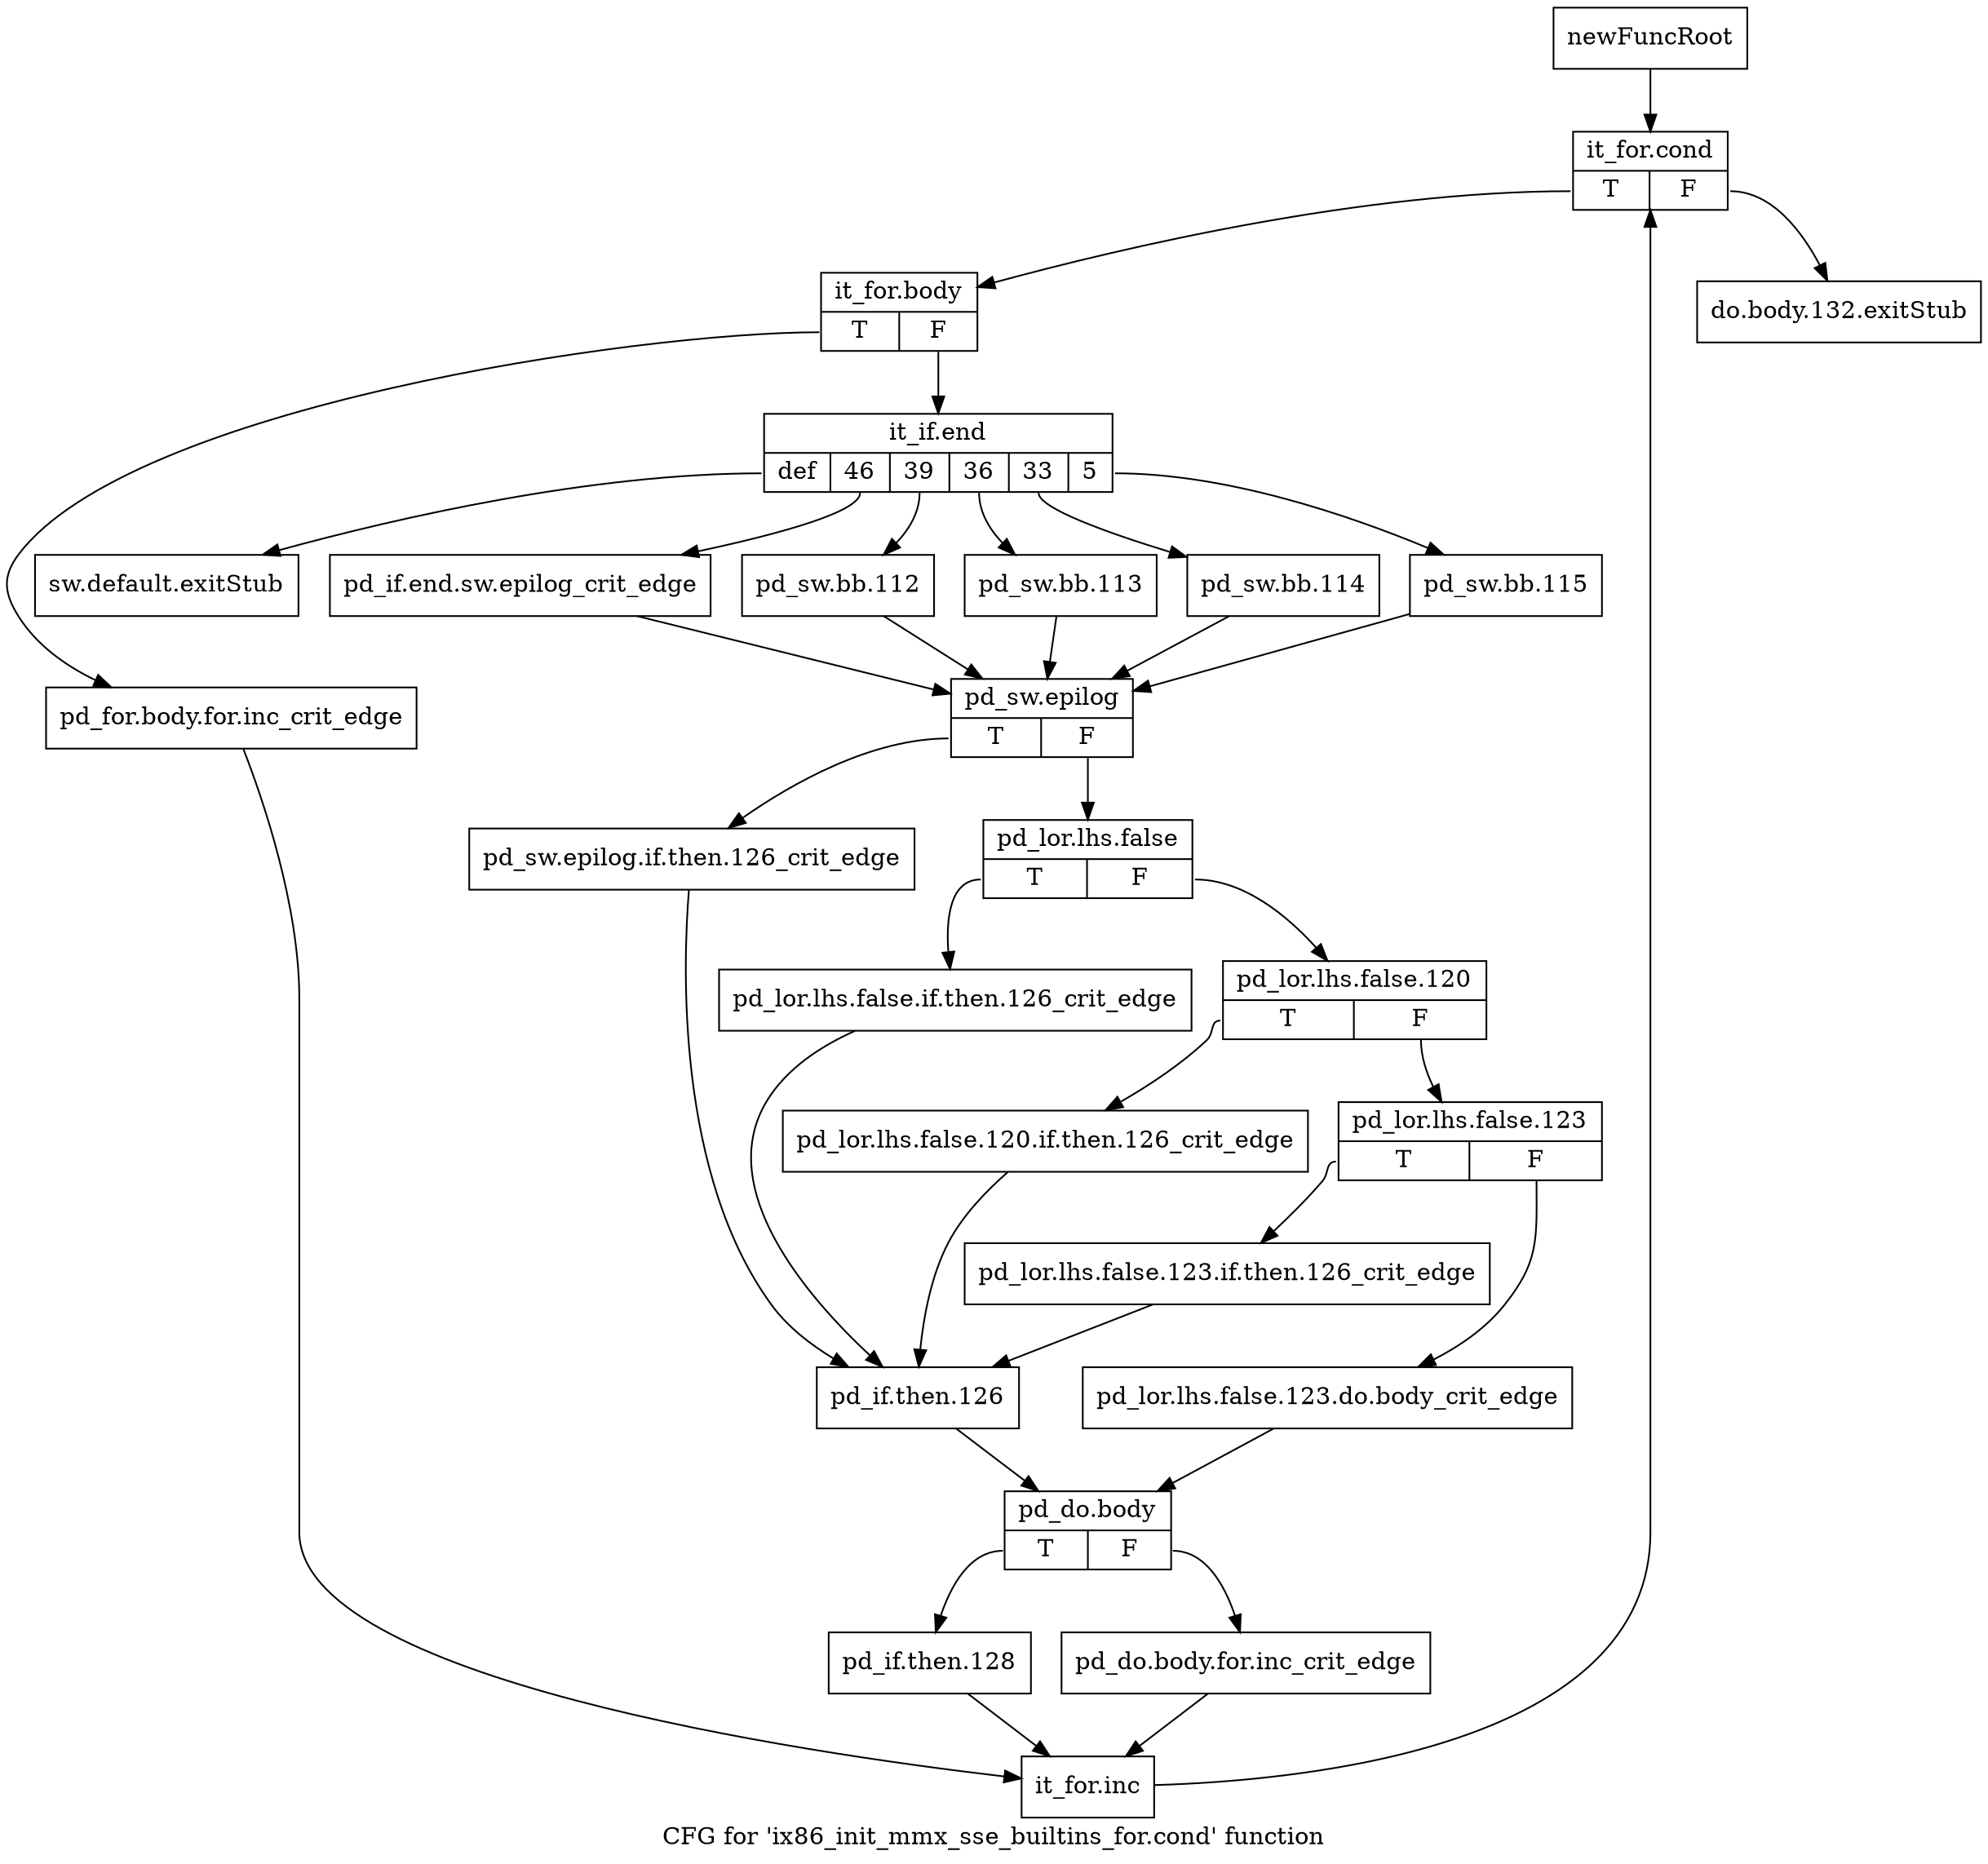 digraph "CFG for 'ix86_init_mmx_sse_builtins_for.cond' function" {
	label="CFG for 'ix86_init_mmx_sse_builtins_for.cond' function";

	Node0xc6e11f0 [shape=record,label="{newFuncRoot}"];
	Node0xc6e11f0 -> Node0xc6e12e0;
	Node0xc6e1240 [shape=record,label="{do.body.132.exitStub}"];
	Node0xc6e1290 [shape=record,label="{sw.default.exitStub}"];
	Node0xc6e12e0 [shape=record,label="{it_for.cond|{<s0>T|<s1>F}}"];
	Node0xc6e12e0:s0 -> Node0xc6e1330;
	Node0xc6e12e0:s1 -> Node0xc6e1240;
	Node0xc6e1330 [shape=record,label="{it_for.body|{<s0>T|<s1>F}}"];
	Node0xc6e1330:s0 -> Node0xc6e1970;
	Node0xc6e1330:s1 -> Node0xc6e1380;
	Node0xc6e1380 [shape=record,label="{it_if.end|{<s0>def|<s1>46|<s2>39|<s3>36|<s4>33|<s5>5}}"];
	Node0xc6e1380:s0 -> Node0xc6e1290;
	Node0xc6e1380:s1 -> Node0xc6e1510;
	Node0xc6e1380:s2 -> Node0xc6e14c0;
	Node0xc6e1380:s3 -> Node0xc6e1470;
	Node0xc6e1380:s4 -> Node0xc6e1420;
	Node0xc6e1380:s5 -> Node0xc6e13d0;
	Node0xc6e13d0 [shape=record,label="{pd_sw.bb.115}"];
	Node0xc6e13d0 -> Node0xc6e1560;
	Node0xc6e1420 [shape=record,label="{pd_sw.bb.114}"];
	Node0xc6e1420 -> Node0xc6e1560;
	Node0xc6e1470 [shape=record,label="{pd_sw.bb.113}"];
	Node0xc6e1470 -> Node0xc6e1560;
	Node0xc6e14c0 [shape=record,label="{pd_sw.bb.112}"];
	Node0xc6e14c0 -> Node0xc6e1560;
	Node0xc6e1510 [shape=record,label="{pd_if.end.sw.epilog_crit_edge}"];
	Node0xc6e1510 -> Node0xc6e1560;
	Node0xc6e1560 [shape=record,label="{pd_sw.epilog|{<s0>T|<s1>F}}"];
	Node0xc6e1560:s0 -> Node0xc6e17e0;
	Node0xc6e1560:s1 -> Node0xc6e15b0;
	Node0xc6e15b0 [shape=record,label="{pd_lor.lhs.false|{<s0>T|<s1>F}}"];
	Node0xc6e15b0:s0 -> Node0xc6e1790;
	Node0xc6e15b0:s1 -> Node0xc6e1600;
	Node0xc6e1600 [shape=record,label="{pd_lor.lhs.false.120|{<s0>T|<s1>F}}"];
	Node0xc6e1600:s0 -> Node0xc6e1740;
	Node0xc6e1600:s1 -> Node0xc6e1650;
	Node0xc6e1650 [shape=record,label="{pd_lor.lhs.false.123|{<s0>T|<s1>F}}"];
	Node0xc6e1650:s0 -> Node0xc6e16f0;
	Node0xc6e1650:s1 -> Node0xc6e16a0;
	Node0xc6e16a0 [shape=record,label="{pd_lor.lhs.false.123.do.body_crit_edge}"];
	Node0xc6e16a0 -> Node0xc6e1880;
	Node0xc6e16f0 [shape=record,label="{pd_lor.lhs.false.123.if.then.126_crit_edge}"];
	Node0xc6e16f0 -> Node0xc6e1830;
	Node0xc6e1740 [shape=record,label="{pd_lor.lhs.false.120.if.then.126_crit_edge}"];
	Node0xc6e1740 -> Node0xc6e1830;
	Node0xc6e1790 [shape=record,label="{pd_lor.lhs.false.if.then.126_crit_edge}"];
	Node0xc6e1790 -> Node0xc6e1830;
	Node0xc6e17e0 [shape=record,label="{pd_sw.epilog.if.then.126_crit_edge}"];
	Node0xc6e17e0 -> Node0xc6e1830;
	Node0xc6e1830 [shape=record,label="{pd_if.then.126}"];
	Node0xc6e1830 -> Node0xc6e1880;
	Node0xc6e1880 [shape=record,label="{pd_do.body|{<s0>T|<s1>F}}"];
	Node0xc6e1880:s0 -> Node0xc6e1920;
	Node0xc6e1880:s1 -> Node0xc6e18d0;
	Node0xc6e18d0 [shape=record,label="{pd_do.body.for.inc_crit_edge}"];
	Node0xc6e18d0 -> Node0xc6e19c0;
	Node0xc6e1920 [shape=record,label="{pd_if.then.128}"];
	Node0xc6e1920 -> Node0xc6e19c0;
	Node0xc6e1970 [shape=record,label="{pd_for.body.for.inc_crit_edge}"];
	Node0xc6e1970 -> Node0xc6e19c0;
	Node0xc6e19c0 [shape=record,label="{it_for.inc}"];
	Node0xc6e19c0 -> Node0xc6e12e0;
}
